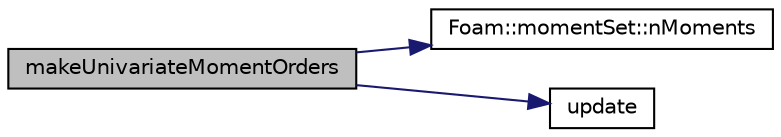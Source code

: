 digraph "makeUnivariateMomentOrders"
{
  bgcolor="transparent";
  edge [fontname="Helvetica",fontsize="10",labelfontname="Helvetica",labelfontsize="10"];
  node [fontname="Helvetica",fontsize="10",shape=record];
  rankdir="LR";
  Node1 [label="makeUnivariateMomentOrders",height=0.2,width=0.4,color="black", fillcolor="grey75", style="filled", fontcolor="black"];
  Node1 -> Node2 [color="midnightblue",fontsize="10",style="solid",fontname="Helvetica"];
  Node2 [label="Foam::momentSet::nMoments",height=0.2,width=0.4,color="black",URL="$a00100.html#a111ae2fd86df6aa54d903019cd7032f6",tooltip="Return the number of moments. "];
  Node1 -> Node3 [color="midnightblue",fontsize="10",style="solid",fontname="Helvetica"];
  Node3 [label="update",height=0.2,width=0.4,color="black",URL="$a00170.html#ab2d663e44a31918ddbad847b7894b995",tooltip="Update moments from the corresponding quadrature. "];
}
